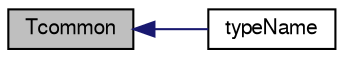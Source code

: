 digraph "Tcommon"
{
  bgcolor="transparent";
  edge [fontname="FreeSans",fontsize="10",labelfontname="FreeSans",labelfontsize="10"];
  node [fontname="FreeSans",fontsize="10",shape=record];
  rankdir="LR";
  Node170 [label="Tcommon",height=0.2,width=0.4,color="black", fillcolor="grey75", style="filled", fontcolor="black"];
  Node170 -> Node171 [dir="back",color="midnightblue",fontsize="10",style="solid",fontname="FreeSans"];
  Node171 [label="typeName",height=0.2,width=0.4,color="black",URL="$a30378.html#a561f535eabff4d94fd999c48df4443bd",tooltip="Return the instantiated type name. "];
}
